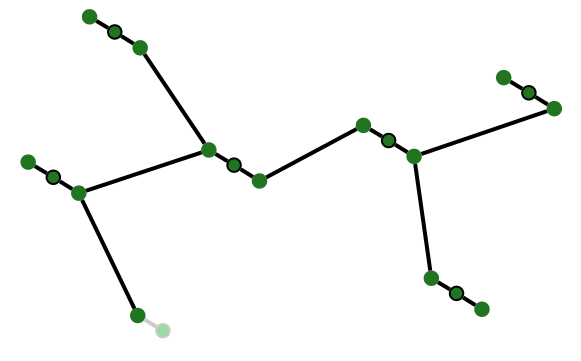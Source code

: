 <?xml version="1.0" encoding="UTF-8"?>
<dia:diagram xmlns:dia="http://www.lysator.liu.se/~alla/dia/">
  <dia:layer name="Hintergrund" visible="true" active="true">
    <dia:group>
      <dia:object type="Geometric - Perfect Circle" version="1" id="O0">
        <dia:attribute name="obj_pos">
          <dia:point val="17.551,25.269"/>
        </dia:attribute>
        <dia:attribute name="obj_bb">
          <dia:rectangle val="17.501,25.219;18.276,25.994"/>
        </dia:attribute>
        <dia:attribute name="meta">
          <dia:composite type="dict"/>
        </dia:attribute>
        <dia:attribute name="elem_corner">
          <dia:point val="17.551,25.269"/>
        </dia:attribute>
        <dia:attribute name="elem_width">
          <dia:real val="0.675"/>
        </dia:attribute>
        <dia:attribute name="elem_height">
          <dia:real val="0.675"/>
        </dia:attribute>
        <dia:attribute name="line_width">
          <dia:real val="0.1"/>
        </dia:attribute>
        <dia:attribute name="line_colour">
          <dia:color val="#217521"/>
        </dia:attribute>
        <dia:attribute name="fill_colour">
          <dia:color val="#217521"/>
        </dia:attribute>
        <dia:attribute name="show_background">
          <dia:boolean val="true"/>
        </dia:attribute>
        <dia:attribute name="line_style">
          <dia:enum val="0"/>
          <dia:real val="1"/>
        </dia:attribute>
        <dia:attribute name="flip_horizontal">
          <dia:boolean val="false"/>
        </dia:attribute>
        <dia:attribute name="flip_vertical">
          <dia:boolean val="false"/>
        </dia:attribute>
        <dia:attribute name="subscale">
          <dia:real val="1"/>
        </dia:attribute>
      </dia:object>
      <dia:object type="Geometric - Perfect Circle" version="1" id="O1">
        <dia:attribute name="obj_pos">
          <dia:point val="16.278,24.476"/>
        </dia:attribute>
        <dia:attribute name="obj_bb">
          <dia:rectangle val="16.228,24.426;17.003,25.201"/>
        </dia:attribute>
        <dia:attribute name="meta">
          <dia:composite type="dict"/>
        </dia:attribute>
        <dia:attribute name="elem_corner">
          <dia:point val="16.278,24.476"/>
        </dia:attribute>
        <dia:attribute name="elem_width">
          <dia:real val="0.675"/>
        </dia:attribute>
        <dia:attribute name="elem_height">
          <dia:real val="0.675"/>
        </dia:attribute>
        <dia:attribute name="line_width">
          <dia:real val="0.1"/>
        </dia:attribute>
        <dia:attribute name="line_colour">
          <dia:color val="#000000"/>
        </dia:attribute>
        <dia:attribute name="fill_colour">
          <dia:color val="#217521"/>
        </dia:attribute>
        <dia:attribute name="show_background">
          <dia:boolean val="true"/>
        </dia:attribute>
        <dia:attribute name="line_style">
          <dia:enum val="0"/>
          <dia:real val="1"/>
        </dia:attribute>
        <dia:attribute name="flip_horizontal">
          <dia:boolean val="false"/>
        </dia:attribute>
        <dia:attribute name="flip_vertical">
          <dia:boolean val="false"/>
        </dia:attribute>
        <dia:attribute name="subscale">
          <dia:real val="1"/>
        </dia:attribute>
      </dia:object>
      <dia:object type="Geometric - Perfect Circle" version="1" id="O2">
        <dia:attribute name="obj_pos">
          <dia:point val="15.02,23.718"/>
        </dia:attribute>
        <dia:attribute name="obj_bb">
          <dia:rectangle val="14.97,23.668;15.745,24.443"/>
        </dia:attribute>
        <dia:attribute name="meta">
          <dia:composite type="dict"/>
        </dia:attribute>
        <dia:attribute name="elem_corner">
          <dia:point val="15.02,23.718"/>
        </dia:attribute>
        <dia:attribute name="elem_width">
          <dia:real val="0.675"/>
        </dia:attribute>
        <dia:attribute name="elem_height">
          <dia:real val="0.675"/>
        </dia:attribute>
        <dia:attribute name="line_width">
          <dia:real val="0.1"/>
        </dia:attribute>
        <dia:attribute name="line_colour">
          <dia:color val="#217521"/>
        </dia:attribute>
        <dia:attribute name="fill_colour">
          <dia:color val="#217521"/>
        </dia:attribute>
        <dia:attribute name="show_background">
          <dia:boolean val="true"/>
        </dia:attribute>
        <dia:attribute name="line_style">
          <dia:enum val="0"/>
          <dia:real val="1"/>
        </dia:attribute>
        <dia:attribute name="flip_horizontal">
          <dia:boolean val="false"/>
        </dia:attribute>
        <dia:attribute name="flip_vertical">
          <dia:boolean val="false"/>
        </dia:attribute>
        <dia:attribute name="subscale">
          <dia:real val="1"/>
        </dia:attribute>
      </dia:object>
      <dia:object type="Standard - Line" version="0" id="O3">
        <dia:attribute name="obj_pos">
          <dia:point val="15.689,24.256"/>
        </dia:attribute>
        <dia:attribute name="obj_bb">
          <dia:rectangle val="15.552,24.118;16.421,24.751"/>
        </dia:attribute>
        <dia:attribute name="conn_endpoints">
          <dia:point val="15.689,24.256"/>
          <dia:point val="16.284,24.613"/>
        </dia:attribute>
        <dia:attribute name="numcp">
          <dia:int val="1"/>
        </dia:attribute>
        <dia:attribute name="line_width">
          <dia:real val="0.2"/>
        </dia:attribute>
        <dia:connections>
          <dia:connection handle="0" to="O2" connection="8"/>
          <dia:connection handle="1" to="O1" connection="8"/>
        </dia:connections>
      </dia:object>
      <dia:object type="Standard - Line" version="0" id="O4">
        <dia:attribute name="obj_pos">
          <dia:point val="16.944,25.018"/>
        </dia:attribute>
        <dia:attribute name="obj_bb">
          <dia:rectangle val="16.807,24.881;17.697,25.54"/>
        </dia:attribute>
        <dia:attribute name="conn_endpoints">
          <dia:point val="16.944,25.018"/>
          <dia:point val="17.559,25.402"/>
        </dia:attribute>
        <dia:attribute name="numcp">
          <dia:int val="1"/>
        </dia:attribute>
        <dia:attribute name="line_width">
          <dia:real val="0.2"/>
        </dia:attribute>
        <dia:connections>
          <dia:connection handle="0" to="O1" connection="8"/>
          <dia:connection handle="1" to="O0" connection="8"/>
        </dia:connections>
      </dia:object>
    </dia:group>
    <dia:object type="Geometric - Perfect Circle" version="1" id="O5">
      <dia:attribute name="obj_pos">
        <dia:point val="21.759,32.145"/>
      </dia:attribute>
      <dia:attribute name="obj_bb">
        <dia:rectangle val="21.709,32.094;22.484,32.87"/>
      </dia:attribute>
      <dia:attribute name="meta">
        <dia:composite type="dict"/>
      </dia:attribute>
      <dia:attribute name="elem_corner">
        <dia:point val="21.759,32.145"/>
      </dia:attribute>
      <dia:attribute name="elem_width">
        <dia:real val="0.675"/>
      </dia:attribute>
      <dia:attribute name="elem_height">
        <dia:real val="0.675"/>
      </dia:attribute>
      <dia:attribute name="line_width">
        <dia:real val="0.1"/>
      </dia:attribute>
      <dia:attribute name="line_colour">
        <dia:color val="#cbcbcb"/>
      </dia:attribute>
      <dia:attribute name="fill_colour">
        <dia:color val="#9cdaa4"/>
      </dia:attribute>
      <dia:attribute name="show_background">
        <dia:boolean val="true"/>
      </dia:attribute>
      <dia:attribute name="line_style">
        <dia:enum val="0"/>
        <dia:real val="1"/>
      </dia:attribute>
      <dia:attribute name="flip_horizontal">
        <dia:boolean val="false"/>
      </dia:attribute>
      <dia:attribute name="flip_vertical">
        <dia:boolean val="false"/>
      </dia:attribute>
      <dia:attribute name="subscale">
        <dia:real val="1"/>
      </dia:attribute>
    </dia:object>
    <dia:object type="Geometric - Perfect Circle" version="1" id="O6">
      <dia:attribute name="obj_pos">
        <dia:point val="20.5,31.387"/>
      </dia:attribute>
      <dia:attribute name="obj_bb">
        <dia:rectangle val="20.45,31.337;21.225,32.111"/>
      </dia:attribute>
      <dia:attribute name="meta">
        <dia:composite type="dict"/>
      </dia:attribute>
      <dia:attribute name="elem_corner">
        <dia:point val="20.5,31.387"/>
      </dia:attribute>
      <dia:attribute name="elem_width">
        <dia:real val="0.675"/>
      </dia:attribute>
      <dia:attribute name="elem_height">
        <dia:real val="0.675"/>
      </dia:attribute>
      <dia:attribute name="line_width">
        <dia:real val="0.1"/>
      </dia:attribute>
      <dia:attribute name="line_colour">
        <dia:color val="#217521"/>
      </dia:attribute>
      <dia:attribute name="fill_colour">
        <dia:color val="#217521"/>
      </dia:attribute>
      <dia:attribute name="show_background">
        <dia:boolean val="true"/>
      </dia:attribute>
      <dia:attribute name="line_style">
        <dia:enum val="0"/>
        <dia:real val="1"/>
      </dia:attribute>
      <dia:attribute name="flip_horizontal">
        <dia:boolean val="false"/>
      </dia:attribute>
      <dia:attribute name="flip_vertical">
        <dia:boolean val="false"/>
      </dia:attribute>
      <dia:attribute name="subscale">
        <dia:real val="1"/>
      </dia:attribute>
    </dia:object>
    <dia:object type="Standard - Line" version="0" id="O7">
      <dia:attribute name="obj_pos">
        <dia:point val="21.17,31.924"/>
      </dia:attribute>
      <dia:attribute name="obj_bb">
        <dia:rectangle val="21.032,31.787;21.901,32.419"/>
      </dia:attribute>
      <dia:attribute name="conn_endpoints">
        <dia:point val="21.17,31.924"/>
        <dia:point val="21.764,32.282"/>
      </dia:attribute>
      <dia:attribute name="numcp">
        <dia:int val="1"/>
      </dia:attribute>
      <dia:attribute name="line_color">
        <dia:color val="#cbcbcb"/>
      </dia:attribute>
      <dia:attribute name="line_width">
        <dia:real val="0.2"/>
      </dia:attribute>
      <dia:connections>
        <dia:connection handle="0" to="O6" connection="8"/>
        <dia:connection handle="1" to="O5" connection="8"/>
      </dia:connections>
    </dia:object>
    <dia:group>
      <dia:object type="Geometric - Perfect Circle" version="1" id="O8">
        <dia:attribute name="obj_pos">
          <dia:point val="26.587,24.661"/>
        </dia:attribute>
        <dia:attribute name="obj_bb">
          <dia:rectangle val="26.537,24.611;27.311,25.386"/>
        </dia:attribute>
        <dia:attribute name="meta">
          <dia:composite type="dict"/>
        </dia:attribute>
        <dia:attribute name="elem_corner">
          <dia:point val="26.587,24.661"/>
        </dia:attribute>
        <dia:attribute name="elem_width">
          <dia:real val="0.675"/>
        </dia:attribute>
        <dia:attribute name="elem_height">
          <dia:real val="0.675"/>
        </dia:attribute>
        <dia:attribute name="line_width">
          <dia:real val="0.1"/>
        </dia:attribute>
        <dia:attribute name="line_colour">
          <dia:color val="#217521"/>
        </dia:attribute>
        <dia:attribute name="fill_colour">
          <dia:color val="#217521"/>
        </dia:attribute>
        <dia:attribute name="show_background">
          <dia:boolean val="true"/>
        </dia:attribute>
        <dia:attribute name="line_style">
          <dia:enum val="0"/>
          <dia:real val="1"/>
        </dia:attribute>
        <dia:attribute name="flip_horizontal">
          <dia:boolean val="false"/>
        </dia:attribute>
        <dia:attribute name="flip_vertical">
          <dia:boolean val="false"/>
        </dia:attribute>
        <dia:attribute name="subscale">
          <dia:real val="1"/>
        </dia:attribute>
      </dia:object>
      <dia:object type="Geometric - Perfect Circle" version="1" id="O9">
        <dia:attribute name="obj_pos">
          <dia:point val="25.314,23.868"/>
        </dia:attribute>
        <dia:attribute name="obj_bb">
          <dia:rectangle val="25.264,23.818;26.039,24.593"/>
        </dia:attribute>
        <dia:attribute name="meta">
          <dia:composite type="dict"/>
        </dia:attribute>
        <dia:attribute name="elem_corner">
          <dia:point val="25.314,23.868"/>
        </dia:attribute>
        <dia:attribute name="elem_width">
          <dia:real val="0.675"/>
        </dia:attribute>
        <dia:attribute name="elem_height">
          <dia:real val="0.675"/>
        </dia:attribute>
        <dia:attribute name="line_width">
          <dia:real val="0.1"/>
        </dia:attribute>
        <dia:attribute name="line_colour">
          <dia:color val="#000000"/>
        </dia:attribute>
        <dia:attribute name="fill_colour">
          <dia:color val="#217521"/>
        </dia:attribute>
        <dia:attribute name="show_background">
          <dia:boolean val="true"/>
        </dia:attribute>
        <dia:attribute name="line_style">
          <dia:enum val="0"/>
          <dia:real val="1"/>
        </dia:attribute>
        <dia:attribute name="flip_horizontal">
          <dia:boolean val="false"/>
        </dia:attribute>
        <dia:attribute name="flip_vertical">
          <dia:boolean val="false"/>
        </dia:attribute>
        <dia:attribute name="subscale">
          <dia:real val="1"/>
        </dia:attribute>
      </dia:object>
      <dia:object type="Geometric - Perfect Circle" version="1" id="O10">
        <dia:attribute name="obj_pos">
          <dia:point val="24.055,23.11"/>
        </dia:attribute>
        <dia:attribute name="obj_bb">
          <dia:rectangle val="24.005,23.06;24.78,23.835"/>
        </dia:attribute>
        <dia:attribute name="meta">
          <dia:composite type="dict"/>
        </dia:attribute>
        <dia:attribute name="elem_corner">
          <dia:point val="24.055,23.11"/>
        </dia:attribute>
        <dia:attribute name="elem_width">
          <dia:real val="0.675"/>
        </dia:attribute>
        <dia:attribute name="elem_height">
          <dia:real val="0.675"/>
        </dia:attribute>
        <dia:attribute name="line_width">
          <dia:real val="0.1"/>
        </dia:attribute>
        <dia:attribute name="line_colour">
          <dia:color val="#217521"/>
        </dia:attribute>
        <dia:attribute name="fill_colour">
          <dia:color val="#217521"/>
        </dia:attribute>
        <dia:attribute name="show_background">
          <dia:boolean val="true"/>
        </dia:attribute>
        <dia:attribute name="line_style">
          <dia:enum val="0"/>
          <dia:real val="1"/>
        </dia:attribute>
        <dia:attribute name="flip_horizontal">
          <dia:boolean val="false"/>
        </dia:attribute>
        <dia:attribute name="flip_vertical">
          <dia:boolean val="false"/>
        </dia:attribute>
        <dia:attribute name="subscale">
          <dia:real val="1"/>
        </dia:attribute>
      </dia:object>
      <dia:object type="Standard - Line" version="0" id="O11">
        <dia:attribute name="obj_pos">
          <dia:point val="24.725,23.648"/>
        </dia:attribute>
        <dia:attribute name="obj_bb">
          <dia:rectangle val="24.588,23.511;25.457,24.143"/>
        </dia:attribute>
        <dia:attribute name="conn_endpoints">
          <dia:point val="24.725,23.648"/>
          <dia:point val="25.319,24.006"/>
        </dia:attribute>
        <dia:attribute name="numcp">
          <dia:int val="1"/>
        </dia:attribute>
        <dia:attribute name="line_width">
          <dia:real val="0.2"/>
        </dia:attribute>
        <dia:connections>
          <dia:connection handle="0" to="O10" connection="8"/>
          <dia:connection handle="1" to="O9" connection="8"/>
        </dia:connections>
      </dia:object>
      <dia:object type="Standard - Line" version="0" id="O12">
        <dia:attribute name="obj_pos">
          <dia:point val="25.98,24.41"/>
        </dia:attribute>
        <dia:attribute name="obj_bb">
          <dia:rectangle val="25.842,24.273;26.733,24.932"/>
        </dia:attribute>
        <dia:attribute name="conn_endpoints">
          <dia:point val="25.98,24.41"/>
          <dia:point val="26.595,24.794"/>
        </dia:attribute>
        <dia:attribute name="numcp">
          <dia:int val="1"/>
        </dia:attribute>
        <dia:attribute name="line_width">
          <dia:real val="0.2"/>
        </dia:attribute>
        <dia:connections>
          <dia:connection handle="0" to="O9" connection="8"/>
          <dia:connection handle="1" to="O8" connection="8"/>
        </dia:connections>
      </dia:object>
    </dia:group>
    <dia:group>
      <dia:object type="Geometric - Perfect Circle" version="1" id="O13">
        <dia:attribute name="obj_pos">
          <dia:point val="20.621,18.003"/>
        </dia:attribute>
        <dia:attribute name="obj_bb">
          <dia:rectangle val="20.571,17.953;21.346,18.728"/>
        </dia:attribute>
        <dia:attribute name="meta">
          <dia:composite type="dict"/>
        </dia:attribute>
        <dia:attribute name="elem_corner">
          <dia:point val="20.621,18.003"/>
        </dia:attribute>
        <dia:attribute name="elem_width">
          <dia:real val="0.675"/>
        </dia:attribute>
        <dia:attribute name="elem_height">
          <dia:real val="0.675"/>
        </dia:attribute>
        <dia:attribute name="line_width">
          <dia:real val="0.1"/>
        </dia:attribute>
        <dia:attribute name="line_colour">
          <dia:color val="#217521"/>
        </dia:attribute>
        <dia:attribute name="fill_colour">
          <dia:color val="#217521"/>
        </dia:attribute>
        <dia:attribute name="show_background">
          <dia:boolean val="true"/>
        </dia:attribute>
        <dia:attribute name="line_style">
          <dia:enum val="0"/>
          <dia:real val="1"/>
        </dia:attribute>
        <dia:attribute name="flip_horizontal">
          <dia:boolean val="false"/>
        </dia:attribute>
        <dia:attribute name="flip_vertical">
          <dia:boolean val="false"/>
        </dia:attribute>
        <dia:attribute name="subscale">
          <dia:real val="1"/>
        </dia:attribute>
      </dia:object>
      <dia:object type="Geometric - Perfect Circle" version="1" id="O14">
        <dia:attribute name="obj_pos">
          <dia:point val="19.349,17.21"/>
        </dia:attribute>
        <dia:attribute name="obj_bb">
          <dia:rectangle val="19.299,17.16;20.074,17.935"/>
        </dia:attribute>
        <dia:attribute name="meta">
          <dia:composite type="dict"/>
        </dia:attribute>
        <dia:attribute name="elem_corner">
          <dia:point val="19.349,17.21"/>
        </dia:attribute>
        <dia:attribute name="elem_width">
          <dia:real val="0.675"/>
        </dia:attribute>
        <dia:attribute name="elem_height">
          <dia:real val="0.675"/>
        </dia:attribute>
        <dia:attribute name="line_width">
          <dia:real val="0.1"/>
        </dia:attribute>
        <dia:attribute name="line_colour">
          <dia:color val="#000000"/>
        </dia:attribute>
        <dia:attribute name="fill_colour">
          <dia:color val="#217521"/>
        </dia:attribute>
        <dia:attribute name="show_background">
          <dia:boolean val="true"/>
        </dia:attribute>
        <dia:attribute name="line_style">
          <dia:enum val="0"/>
          <dia:real val="1"/>
        </dia:attribute>
        <dia:attribute name="flip_horizontal">
          <dia:boolean val="false"/>
        </dia:attribute>
        <dia:attribute name="flip_vertical">
          <dia:boolean val="false"/>
        </dia:attribute>
        <dia:attribute name="subscale">
          <dia:real val="1"/>
        </dia:attribute>
      </dia:object>
      <dia:object type="Geometric - Perfect Circle" version="1" id="O15">
        <dia:attribute name="obj_pos">
          <dia:point val="18.09,16.452"/>
        </dia:attribute>
        <dia:attribute name="obj_bb">
          <dia:rectangle val="18.04,16.402;18.815,17.177"/>
        </dia:attribute>
        <dia:attribute name="meta">
          <dia:composite type="dict"/>
        </dia:attribute>
        <dia:attribute name="elem_corner">
          <dia:point val="18.09,16.452"/>
        </dia:attribute>
        <dia:attribute name="elem_width">
          <dia:real val="0.675"/>
        </dia:attribute>
        <dia:attribute name="elem_height">
          <dia:real val="0.675"/>
        </dia:attribute>
        <dia:attribute name="line_width">
          <dia:real val="0.1"/>
        </dia:attribute>
        <dia:attribute name="line_colour">
          <dia:color val="#217521"/>
        </dia:attribute>
        <dia:attribute name="fill_colour">
          <dia:color val="#217521"/>
        </dia:attribute>
        <dia:attribute name="show_background">
          <dia:boolean val="true"/>
        </dia:attribute>
        <dia:attribute name="line_style">
          <dia:enum val="0"/>
          <dia:real val="1"/>
        </dia:attribute>
        <dia:attribute name="flip_horizontal">
          <dia:boolean val="false"/>
        </dia:attribute>
        <dia:attribute name="flip_vertical">
          <dia:boolean val="false"/>
        </dia:attribute>
        <dia:attribute name="subscale">
          <dia:real val="1"/>
        </dia:attribute>
      </dia:object>
      <dia:object type="Standard - Line" version="0" id="O16">
        <dia:attribute name="obj_pos">
          <dia:point val="18.76,16.99"/>
        </dia:attribute>
        <dia:attribute name="obj_bb">
          <dia:rectangle val="18.622,16.852;19.491,17.485"/>
        </dia:attribute>
        <dia:attribute name="conn_endpoints">
          <dia:point val="18.76,16.99"/>
          <dia:point val="19.354,17.348"/>
        </dia:attribute>
        <dia:attribute name="numcp">
          <dia:int val="1"/>
        </dia:attribute>
        <dia:attribute name="line_width">
          <dia:real val="0.2"/>
        </dia:attribute>
        <dia:connections>
          <dia:connection handle="0" to="O15" connection="8"/>
          <dia:connection handle="1" to="O14" connection="8"/>
        </dia:connections>
      </dia:object>
      <dia:object type="Standard - Line" version="0" id="O17">
        <dia:attribute name="obj_pos">
          <dia:point val="20.015,17.752"/>
        </dia:attribute>
        <dia:attribute name="obj_bb">
          <dia:rectangle val="19.877,17.615;20.768,18.274"/>
        </dia:attribute>
        <dia:attribute name="conn_endpoints">
          <dia:point val="20.015,17.752"/>
          <dia:point val="20.63,18.136"/>
        </dia:attribute>
        <dia:attribute name="numcp">
          <dia:int val="1"/>
        </dia:attribute>
        <dia:attribute name="line_width">
          <dia:real val="0.2"/>
        </dia:attribute>
        <dia:connections>
          <dia:connection handle="0" to="O14" connection="8"/>
          <dia:connection handle="1" to="O13" connection="8"/>
        </dia:connections>
      </dia:object>
    </dia:group>
    <dia:group>
      <dia:object type="Geometric - Perfect Circle" version="1" id="O18">
        <dia:attribute name="obj_pos">
          <dia:point val="34.315,23.431"/>
        </dia:attribute>
        <dia:attribute name="obj_bb">
          <dia:rectangle val="34.265,23.381;35.04,24.156"/>
        </dia:attribute>
        <dia:attribute name="meta">
          <dia:composite type="dict"/>
        </dia:attribute>
        <dia:attribute name="elem_corner">
          <dia:point val="34.315,23.431"/>
        </dia:attribute>
        <dia:attribute name="elem_width">
          <dia:real val="0.675"/>
        </dia:attribute>
        <dia:attribute name="elem_height">
          <dia:real val="0.675"/>
        </dia:attribute>
        <dia:attribute name="line_width">
          <dia:real val="0.1"/>
        </dia:attribute>
        <dia:attribute name="line_colour">
          <dia:color val="#217521"/>
        </dia:attribute>
        <dia:attribute name="fill_colour">
          <dia:color val="#217521"/>
        </dia:attribute>
        <dia:attribute name="show_background">
          <dia:boolean val="true"/>
        </dia:attribute>
        <dia:attribute name="line_style">
          <dia:enum val="0"/>
          <dia:real val="1"/>
        </dia:attribute>
        <dia:attribute name="flip_horizontal">
          <dia:boolean val="false"/>
        </dia:attribute>
        <dia:attribute name="flip_vertical">
          <dia:boolean val="false"/>
        </dia:attribute>
        <dia:attribute name="subscale">
          <dia:real val="1"/>
        </dia:attribute>
      </dia:object>
      <dia:object type="Geometric - Perfect Circle" version="1" id="O19">
        <dia:attribute name="obj_pos">
          <dia:point val="33.043,22.638"/>
        </dia:attribute>
        <dia:attribute name="obj_bb">
          <dia:rectangle val="32.993,22.588;33.768,23.363"/>
        </dia:attribute>
        <dia:attribute name="meta">
          <dia:composite type="dict"/>
        </dia:attribute>
        <dia:attribute name="elem_corner">
          <dia:point val="33.043,22.638"/>
        </dia:attribute>
        <dia:attribute name="elem_width">
          <dia:real val="0.675"/>
        </dia:attribute>
        <dia:attribute name="elem_height">
          <dia:real val="0.675"/>
        </dia:attribute>
        <dia:attribute name="line_width">
          <dia:real val="0.1"/>
        </dia:attribute>
        <dia:attribute name="line_colour">
          <dia:color val="#000000"/>
        </dia:attribute>
        <dia:attribute name="fill_colour">
          <dia:color val="#217521"/>
        </dia:attribute>
        <dia:attribute name="show_background">
          <dia:boolean val="true"/>
        </dia:attribute>
        <dia:attribute name="line_style">
          <dia:enum val="0"/>
          <dia:real val="1"/>
        </dia:attribute>
        <dia:attribute name="flip_horizontal">
          <dia:boolean val="false"/>
        </dia:attribute>
        <dia:attribute name="flip_vertical">
          <dia:boolean val="false"/>
        </dia:attribute>
        <dia:attribute name="subscale">
          <dia:real val="1"/>
        </dia:attribute>
      </dia:object>
      <dia:object type="Geometric - Perfect Circle" version="1" id="O20">
        <dia:attribute name="obj_pos">
          <dia:point val="31.784,21.88"/>
        </dia:attribute>
        <dia:attribute name="obj_bb">
          <dia:rectangle val="31.734,21.83;32.509,22.605"/>
        </dia:attribute>
        <dia:attribute name="meta">
          <dia:composite type="dict"/>
        </dia:attribute>
        <dia:attribute name="elem_corner">
          <dia:point val="31.784,21.88"/>
        </dia:attribute>
        <dia:attribute name="elem_width">
          <dia:real val="0.675"/>
        </dia:attribute>
        <dia:attribute name="elem_height">
          <dia:real val="0.675"/>
        </dia:attribute>
        <dia:attribute name="line_width">
          <dia:real val="0.1"/>
        </dia:attribute>
        <dia:attribute name="line_colour">
          <dia:color val="#217521"/>
        </dia:attribute>
        <dia:attribute name="fill_colour">
          <dia:color val="#217521"/>
        </dia:attribute>
        <dia:attribute name="show_background">
          <dia:boolean val="true"/>
        </dia:attribute>
        <dia:attribute name="line_style">
          <dia:enum val="0"/>
          <dia:real val="1"/>
        </dia:attribute>
        <dia:attribute name="flip_horizontal">
          <dia:boolean val="false"/>
        </dia:attribute>
        <dia:attribute name="flip_vertical">
          <dia:boolean val="false"/>
        </dia:attribute>
        <dia:attribute name="subscale">
          <dia:real val="1"/>
        </dia:attribute>
      </dia:object>
      <dia:object type="Standard - Line" version="0" id="O21">
        <dia:attribute name="obj_pos">
          <dia:point val="32.454,22.418"/>
        </dia:attribute>
        <dia:attribute name="obj_bb">
          <dia:rectangle val="32.316,22.28;33.185,22.913"/>
        </dia:attribute>
        <dia:attribute name="conn_endpoints">
          <dia:point val="32.454,22.418"/>
          <dia:point val="33.048,22.776"/>
        </dia:attribute>
        <dia:attribute name="numcp">
          <dia:int val="1"/>
        </dia:attribute>
        <dia:attribute name="line_width">
          <dia:real val="0.2"/>
        </dia:attribute>
        <dia:connections>
          <dia:connection handle="0" to="O20" connection="8"/>
          <dia:connection handle="1" to="O19" connection="8"/>
        </dia:connections>
      </dia:object>
      <dia:object type="Standard - Line" version="0" id="O22">
        <dia:attribute name="obj_pos">
          <dia:point val="33.709,23.18"/>
        </dia:attribute>
        <dia:attribute name="obj_bb">
          <dia:rectangle val="33.571,23.043;34.462,23.701"/>
        </dia:attribute>
        <dia:attribute name="conn_endpoints">
          <dia:point val="33.709,23.18"/>
          <dia:point val="34.324,23.564"/>
        </dia:attribute>
        <dia:attribute name="numcp">
          <dia:int val="1"/>
        </dia:attribute>
        <dia:attribute name="line_width">
          <dia:real val="0.2"/>
        </dia:attribute>
        <dia:connections>
          <dia:connection handle="0" to="O19" connection="8"/>
          <dia:connection handle="1" to="O18" connection="8"/>
        </dia:connections>
      </dia:object>
    </dia:group>
    <dia:group>
      <dia:object type="Geometric - Perfect Circle" version="1" id="O23">
        <dia:attribute name="obj_pos">
          <dia:point val="37.71,31.074"/>
        </dia:attribute>
        <dia:attribute name="obj_bb">
          <dia:rectangle val="37.66,31.024;38.435,31.799"/>
        </dia:attribute>
        <dia:attribute name="meta">
          <dia:composite type="dict"/>
        </dia:attribute>
        <dia:attribute name="elem_corner">
          <dia:point val="37.71,31.074"/>
        </dia:attribute>
        <dia:attribute name="elem_width">
          <dia:real val="0.675"/>
        </dia:attribute>
        <dia:attribute name="elem_height">
          <dia:real val="0.675"/>
        </dia:attribute>
        <dia:attribute name="line_width">
          <dia:real val="0.1"/>
        </dia:attribute>
        <dia:attribute name="line_colour">
          <dia:color val="#217521"/>
        </dia:attribute>
        <dia:attribute name="fill_colour">
          <dia:color val="#217521"/>
        </dia:attribute>
        <dia:attribute name="show_background">
          <dia:boolean val="true"/>
        </dia:attribute>
        <dia:attribute name="line_style">
          <dia:enum val="0"/>
          <dia:real val="1"/>
        </dia:attribute>
        <dia:attribute name="flip_horizontal">
          <dia:boolean val="false"/>
        </dia:attribute>
        <dia:attribute name="flip_vertical">
          <dia:boolean val="false"/>
        </dia:attribute>
        <dia:attribute name="subscale">
          <dia:real val="1"/>
        </dia:attribute>
      </dia:object>
      <dia:object type="Geometric - Perfect Circle" version="1" id="O24">
        <dia:attribute name="obj_pos">
          <dia:point val="36.437,30.281"/>
        </dia:attribute>
        <dia:attribute name="obj_bb">
          <dia:rectangle val="36.387,30.231;37.162,31.006"/>
        </dia:attribute>
        <dia:attribute name="meta">
          <dia:composite type="dict"/>
        </dia:attribute>
        <dia:attribute name="elem_corner">
          <dia:point val="36.437,30.281"/>
        </dia:attribute>
        <dia:attribute name="elem_width">
          <dia:real val="0.675"/>
        </dia:attribute>
        <dia:attribute name="elem_height">
          <dia:real val="0.675"/>
        </dia:attribute>
        <dia:attribute name="line_width">
          <dia:real val="0.1"/>
        </dia:attribute>
        <dia:attribute name="line_colour">
          <dia:color val="#000000"/>
        </dia:attribute>
        <dia:attribute name="fill_colour">
          <dia:color val="#217521"/>
        </dia:attribute>
        <dia:attribute name="show_background">
          <dia:boolean val="true"/>
        </dia:attribute>
        <dia:attribute name="line_style">
          <dia:enum val="0"/>
          <dia:real val="1"/>
        </dia:attribute>
        <dia:attribute name="flip_horizontal">
          <dia:boolean val="false"/>
        </dia:attribute>
        <dia:attribute name="flip_vertical">
          <dia:boolean val="false"/>
        </dia:attribute>
        <dia:attribute name="subscale">
          <dia:real val="1"/>
        </dia:attribute>
      </dia:object>
      <dia:object type="Geometric - Perfect Circle" version="1" id="O25">
        <dia:attribute name="obj_pos">
          <dia:point val="35.179,29.523"/>
        </dia:attribute>
        <dia:attribute name="obj_bb">
          <dia:rectangle val="35.129,29.473;35.904,30.248"/>
        </dia:attribute>
        <dia:attribute name="meta">
          <dia:composite type="dict"/>
        </dia:attribute>
        <dia:attribute name="elem_corner">
          <dia:point val="35.179,29.523"/>
        </dia:attribute>
        <dia:attribute name="elem_width">
          <dia:real val="0.675"/>
        </dia:attribute>
        <dia:attribute name="elem_height">
          <dia:real val="0.675"/>
        </dia:attribute>
        <dia:attribute name="line_width">
          <dia:real val="0.1"/>
        </dia:attribute>
        <dia:attribute name="line_colour">
          <dia:color val="#217521"/>
        </dia:attribute>
        <dia:attribute name="fill_colour">
          <dia:color val="#217521"/>
        </dia:attribute>
        <dia:attribute name="show_background">
          <dia:boolean val="true"/>
        </dia:attribute>
        <dia:attribute name="line_style">
          <dia:enum val="0"/>
          <dia:real val="1"/>
        </dia:attribute>
        <dia:attribute name="flip_horizontal">
          <dia:boolean val="false"/>
        </dia:attribute>
        <dia:attribute name="flip_vertical">
          <dia:boolean val="false"/>
        </dia:attribute>
        <dia:attribute name="subscale">
          <dia:real val="1"/>
        </dia:attribute>
      </dia:object>
      <dia:object type="Standard - Line" version="0" id="O26">
        <dia:attribute name="obj_pos">
          <dia:point val="35.848,30.061"/>
        </dia:attribute>
        <dia:attribute name="obj_bb">
          <dia:rectangle val="35.711,29.923;36.58,30.556"/>
        </dia:attribute>
        <dia:attribute name="conn_endpoints">
          <dia:point val="35.848,30.061"/>
          <dia:point val="36.443,30.418"/>
        </dia:attribute>
        <dia:attribute name="numcp">
          <dia:int val="1"/>
        </dia:attribute>
        <dia:attribute name="line_width">
          <dia:real val="0.2"/>
        </dia:attribute>
        <dia:connections>
          <dia:connection handle="0" to="O25" connection="8"/>
          <dia:connection handle="1" to="O24" connection="8"/>
        </dia:connections>
      </dia:object>
      <dia:object type="Standard - Line" version="0" id="O27">
        <dia:attribute name="obj_pos">
          <dia:point val="37.103,30.823"/>
        </dia:attribute>
        <dia:attribute name="obj_bb">
          <dia:rectangle val="36.966,30.686;37.856,31.344"/>
        </dia:attribute>
        <dia:attribute name="conn_endpoints">
          <dia:point val="37.103,30.823"/>
          <dia:point val="37.719,31.207"/>
        </dia:attribute>
        <dia:attribute name="numcp">
          <dia:int val="1"/>
        </dia:attribute>
        <dia:attribute name="line_width">
          <dia:real val="0.2"/>
        </dia:attribute>
        <dia:connections>
          <dia:connection handle="0" to="O24" connection="8"/>
          <dia:connection handle="1" to="O23" connection="8"/>
        </dia:connections>
      </dia:object>
    </dia:group>
    <dia:group>
      <dia:object type="Geometric - Perfect Circle" version="1" id="O28">
        <dia:attribute name="obj_pos">
          <dia:point val="41.328,21.044"/>
        </dia:attribute>
        <dia:attribute name="obj_bb">
          <dia:rectangle val="41.278,20.994;42.053,21.769"/>
        </dia:attribute>
        <dia:attribute name="meta">
          <dia:composite type="dict"/>
        </dia:attribute>
        <dia:attribute name="elem_corner">
          <dia:point val="41.328,21.044"/>
        </dia:attribute>
        <dia:attribute name="elem_width">
          <dia:real val="0.675"/>
        </dia:attribute>
        <dia:attribute name="elem_height">
          <dia:real val="0.675"/>
        </dia:attribute>
        <dia:attribute name="line_width">
          <dia:real val="0.1"/>
        </dia:attribute>
        <dia:attribute name="line_colour">
          <dia:color val="#217521"/>
        </dia:attribute>
        <dia:attribute name="fill_colour">
          <dia:color val="#217521"/>
        </dia:attribute>
        <dia:attribute name="show_background">
          <dia:boolean val="true"/>
        </dia:attribute>
        <dia:attribute name="line_style">
          <dia:enum val="0"/>
          <dia:real val="1"/>
        </dia:attribute>
        <dia:attribute name="flip_horizontal">
          <dia:boolean val="false"/>
        </dia:attribute>
        <dia:attribute name="flip_vertical">
          <dia:boolean val="false"/>
        </dia:attribute>
        <dia:attribute name="subscale">
          <dia:real val="1"/>
        </dia:attribute>
      </dia:object>
      <dia:object type="Geometric - Perfect Circle" version="1" id="O29">
        <dia:attribute name="obj_pos">
          <dia:point val="40.056,20.251"/>
        </dia:attribute>
        <dia:attribute name="obj_bb">
          <dia:rectangle val="40.006,20.201;40.781,20.976"/>
        </dia:attribute>
        <dia:attribute name="meta">
          <dia:composite type="dict"/>
        </dia:attribute>
        <dia:attribute name="elem_corner">
          <dia:point val="40.056,20.251"/>
        </dia:attribute>
        <dia:attribute name="elem_width">
          <dia:real val="0.675"/>
        </dia:attribute>
        <dia:attribute name="elem_height">
          <dia:real val="0.675"/>
        </dia:attribute>
        <dia:attribute name="line_width">
          <dia:real val="0.1"/>
        </dia:attribute>
        <dia:attribute name="line_colour">
          <dia:color val="#000000"/>
        </dia:attribute>
        <dia:attribute name="fill_colour">
          <dia:color val="#217521"/>
        </dia:attribute>
        <dia:attribute name="show_background">
          <dia:boolean val="true"/>
        </dia:attribute>
        <dia:attribute name="line_style">
          <dia:enum val="0"/>
          <dia:real val="1"/>
        </dia:attribute>
        <dia:attribute name="flip_horizontal">
          <dia:boolean val="false"/>
        </dia:attribute>
        <dia:attribute name="flip_vertical">
          <dia:boolean val="false"/>
        </dia:attribute>
        <dia:attribute name="subscale">
          <dia:real val="1"/>
        </dia:attribute>
      </dia:object>
      <dia:object type="Geometric - Perfect Circle" version="1" id="O30">
        <dia:attribute name="obj_pos">
          <dia:point val="38.797,19.493"/>
        </dia:attribute>
        <dia:attribute name="obj_bb">
          <dia:rectangle val="38.747,19.443;39.522,20.218"/>
        </dia:attribute>
        <dia:attribute name="meta">
          <dia:composite type="dict"/>
        </dia:attribute>
        <dia:attribute name="elem_corner">
          <dia:point val="38.797,19.493"/>
        </dia:attribute>
        <dia:attribute name="elem_width">
          <dia:real val="0.675"/>
        </dia:attribute>
        <dia:attribute name="elem_height">
          <dia:real val="0.675"/>
        </dia:attribute>
        <dia:attribute name="line_width">
          <dia:real val="0.1"/>
        </dia:attribute>
        <dia:attribute name="line_colour">
          <dia:color val="#217521"/>
        </dia:attribute>
        <dia:attribute name="fill_colour">
          <dia:color val="#217521"/>
        </dia:attribute>
        <dia:attribute name="show_background">
          <dia:boolean val="true"/>
        </dia:attribute>
        <dia:attribute name="line_style">
          <dia:enum val="0"/>
          <dia:real val="1"/>
        </dia:attribute>
        <dia:attribute name="flip_horizontal">
          <dia:boolean val="false"/>
        </dia:attribute>
        <dia:attribute name="flip_vertical">
          <dia:boolean val="false"/>
        </dia:attribute>
        <dia:attribute name="subscale">
          <dia:real val="1"/>
        </dia:attribute>
      </dia:object>
      <dia:object type="Standard - Line" version="0" id="O31">
        <dia:attribute name="obj_pos">
          <dia:point val="39.467,20.031"/>
        </dia:attribute>
        <dia:attribute name="obj_bb">
          <dia:rectangle val="39.33,19.893;40.199,20.526"/>
        </dia:attribute>
        <dia:attribute name="conn_endpoints">
          <dia:point val="39.467,20.031"/>
          <dia:point val="40.061,20.389"/>
        </dia:attribute>
        <dia:attribute name="numcp">
          <dia:int val="1"/>
        </dia:attribute>
        <dia:attribute name="line_width">
          <dia:real val="0.2"/>
        </dia:attribute>
        <dia:connections>
          <dia:connection handle="0" to="O30" connection="8"/>
          <dia:connection handle="1" to="O29" connection="8"/>
        </dia:connections>
      </dia:object>
      <dia:object type="Standard - Line" version="0" id="O32">
        <dia:attribute name="obj_pos">
          <dia:point val="40.722,20.793"/>
        </dia:attribute>
        <dia:attribute name="obj_bb">
          <dia:rectangle val="40.584,20.656;41.475,21.314"/>
        </dia:attribute>
        <dia:attribute name="conn_endpoints">
          <dia:point val="40.722,20.793"/>
          <dia:point val="41.337,21.177"/>
        </dia:attribute>
        <dia:attribute name="numcp">
          <dia:int val="1"/>
        </dia:attribute>
        <dia:attribute name="line_width">
          <dia:real val="0.2"/>
        </dia:attribute>
        <dia:connections>
          <dia:connection handle="0" to="O29" connection="8"/>
          <dia:connection handle="1" to="O28" connection="8"/>
        </dia:connections>
      </dia:object>
    </dia:group>
    <dia:object type="Standard - Line" version="0" id="O33">
      <dia:attribute name="obj_pos">
        <dia:point val="18.25,25.486"/>
      </dia:attribute>
      <dia:attribute name="obj_bb">
        <dia:rectangle val="18.124,23.442;24.157,25.613"/>
      </dia:attribute>
      <dia:attribute name="conn_endpoints">
        <dia:point val="18.25,25.486"/>
        <dia:point val="24.031,23.568"/>
      </dia:attribute>
      <dia:attribute name="numcp">
        <dia:int val="1"/>
      </dia:attribute>
      <dia:attribute name="line_width">
        <dia:real val="0.2"/>
      </dia:attribute>
    </dia:object>
    <dia:object type="Standard - Line" version="0" id="O34">
      <dia:attribute name="obj_pos">
        <dia:point val="21.174,18.661"/>
      </dia:attribute>
      <dia:attribute name="obj_bb">
        <dia:rectangle val="21.035,18.522;24.316,23.266"/>
      </dia:attribute>
      <dia:attribute name="conn_endpoints">
        <dia:point val="21.174,18.661"/>
        <dia:point val="24.177,23.127"/>
      </dia:attribute>
      <dia:attribute name="numcp">
        <dia:int val="1"/>
      </dia:attribute>
      <dia:attribute name="line_width">
        <dia:real val="0.2"/>
      </dia:attribute>
    </dia:object>
    <dia:object type="Standard - Line" version="0" id="O35">
      <dia:attribute name="obj_pos">
        <dia:point val="20.672,31.38"/>
      </dia:attribute>
      <dia:attribute name="obj_bb">
        <dia:rectangle val="17.922,25.821;20.805,31.514"/>
      </dia:attribute>
      <dia:attribute name="conn_endpoints">
        <dia:point val="20.672,31.38"/>
        <dia:point val="18.056,25.955"/>
      </dia:attribute>
      <dia:attribute name="numcp">
        <dia:int val="1"/>
      </dia:attribute>
      <dia:attribute name="line_width">
        <dia:real val="0.2"/>
      </dia:attribute>
      <dia:connections>
        <dia:connection handle="0" to="O6" connection="8"/>
      </dia:connections>
    </dia:object>
    <dia:object type="Standard - Line" version="0" id="O36">
      <dia:attribute name="obj_pos">
        <dia:point val="31.78,22.4"/>
      </dia:attribute>
      <dia:attribute name="obj_bb">
        <dia:rectangle val="27.13,22.265;31.915,24.951"/>
      </dia:attribute>
      <dia:attribute name="conn_endpoints">
        <dia:point val="31.78,22.4"/>
        <dia:point val="27.266,24.816"/>
      </dia:attribute>
      <dia:attribute name="numcp">
        <dia:int val="1"/>
      </dia:attribute>
      <dia:attribute name="line_width">
        <dia:real val="0.2"/>
      </dia:attribute>
    </dia:object>
    <dia:object type="Standard - Line" version="0" id="O37">
      <dia:attribute name="obj_pos">
        <dia:point val="35.462,29.478"/>
      </dia:attribute>
      <dia:attribute name="obj_bb">
        <dia:rectangle val="34.594,24.038;35.575,29.591"/>
      </dia:attribute>
      <dia:attribute name="conn_endpoints">
        <dia:point val="35.462,29.478"/>
        <dia:point val="34.707,24.151"/>
      </dia:attribute>
      <dia:attribute name="numcp">
        <dia:int val="1"/>
      </dia:attribute>
      <dia:attribute name="line_width">
        <dia:real val="0.2"/>
      </dia:attribute>
    </dia:object>
    <dia:object type="Standard - Line" version="0" id="O38">
      <dia:attribute name="obj_pos">
        <dia:point val="41.299,21.506"/>
      </dia:attribute>
      <dia:attribute name="obj_bb">
        <dia:rectangle val="34.893,21.38;41.426,23.771"/>
      </dia:attribute>
      <dia:attribute name="conn_endpoints">
        <dia:point val="41.299,21.506"/>
        <dia:point val="35.02,23.644"/>
      </dia:attribute>
      <dia:attribute name="numcp">
        <dia:int val="1"/>
      </dia:attribute>
      <dia:attribute name="line_width">
        <dia:real val="0.2"/>
      </dia:attribute>
    </dia:object>
    <dia:object type="Standard - Box" version="0" id="O39">
      <dia:attribute name="obj_pos">
        <dia:point val="13.999,15.999"/>
      </dia:attribute>
      <dia:attribute name="obj_bb">
        <dia:rectangle val="13.999,15.999;42.999,33.998"/>
      </dia:attribute>
      <dia:attribute name="elem_corner">
        <dia:point val="13.999,15.999"/>
      </dia:attribute>
      <dia:attribute name="elem_width">
        <dia:real val="29.0"/>
      </dia:attribute>
      <dia:attribute name="elem_height">
        <dia:real val="17.999"/>
      </dia:attribute>
      <dia:attribute name="border_width">
        <dia:real val="1.175e-38"/>
      </dia:attribute>
      <dia:attribute name="border_color">
        <dia:color val="#ffffff"/>
      </dia:attribute>
      <dia:attribute name="show_background">
        <dia:boolean val="false"/>
      </dia:attribute>
    </dia:object>
  </dia:layer>
</dia:diagram>

